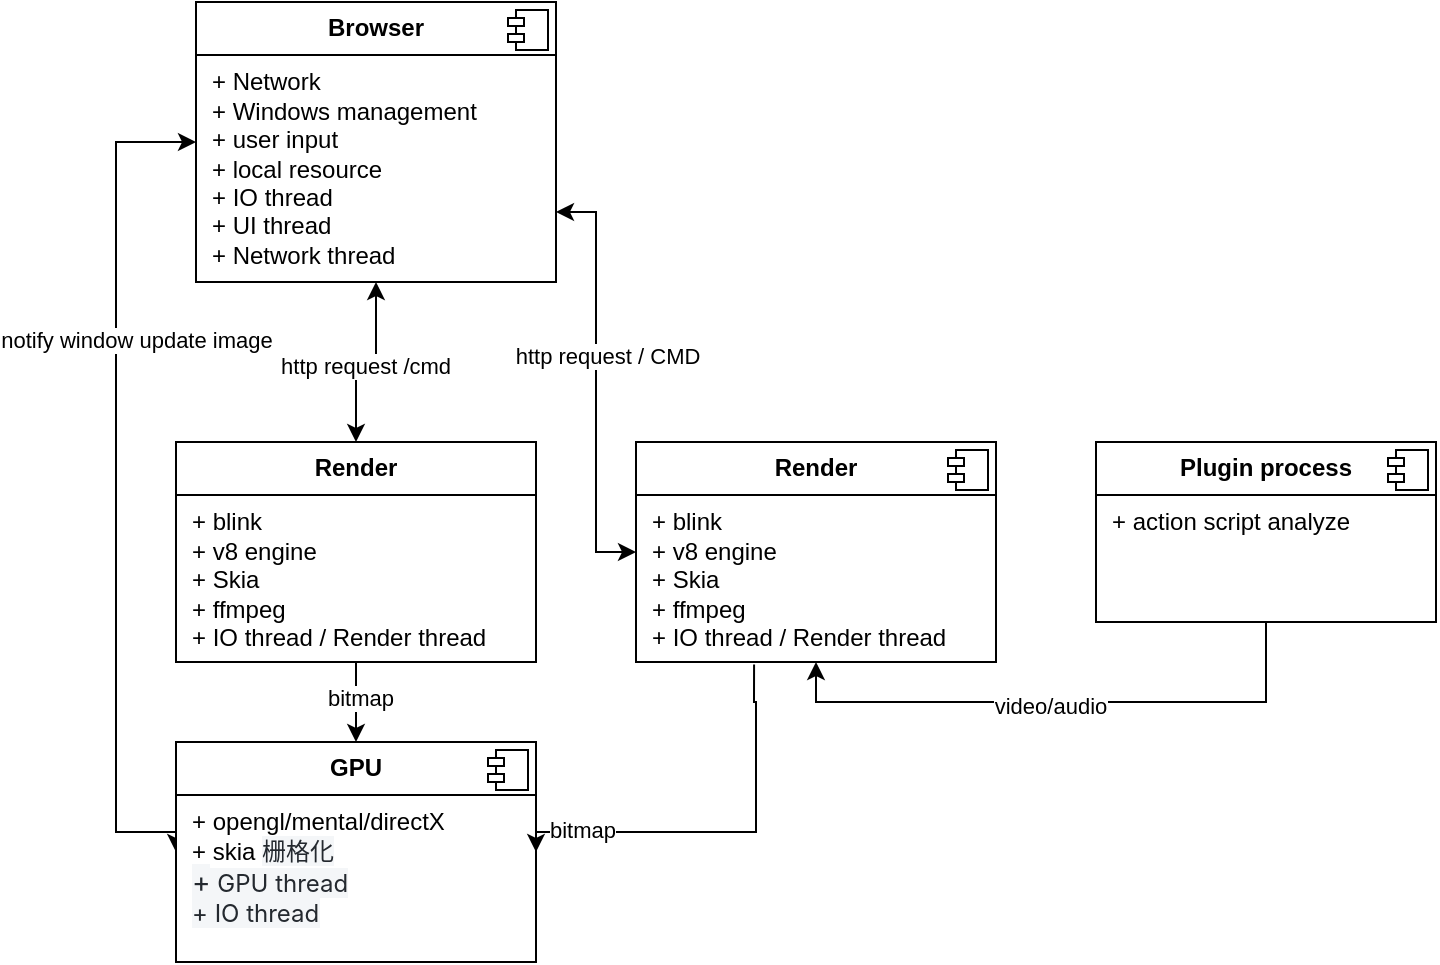 <mxfile version="24.9.1">
  <diagram name="第 1 页" id="ZOKv0q8nui8k0s3f1DoF">
    <mxGraphModel dx="1026" dy="1735" grid="1" gridSize="10" guides="1" tooltips="1" connect="1" arrows="1" fold="1" page="1" pageScale="1" pageWidth="827" pageHeight="1169" math="0" shadow="0">
      <root>
        <mxCell id="0" />
        <mxCell id="1" parent="0" />
        <mxCell id="kjzc6ONVyExZSv5m1NrL-19" value="" style="edgeStyle=orthogonalEdgeStyle;rounded=0;orthogonalLoop=1;jettySize=auto;html=1;startArrow=classic;startFill=1;" edge="1" parent="1" source="kjzc6ONVyExZSv5m1NrL-2" target="kjzc6ONVyExZSv5m1NrL-8">
          <mxGeometry relative="1" as="geometry" />
        </mxCell>
        <mxCell id="kjzc6ONVyExZSv5m1NrL-21" value="&amp;nbsp;http request /cmd" style="edgeLabel;html=1;align=center;verticalAlign=middle;resizable=0;points=[];" vertex="1" connectable="0" parent="kjzc6ONVyExZSv5m1NrL-19">
          <mxGeometry x="-0.057" y="-2" relative="1" as="geometry">
            <mxPoint as="offset" />
          </mxGeometry>
        </mxCell>
        <mxCell id="kjzc6ONVyExZSv5m1NrL-23" value="" style="edgeStyle=orthogonalEdgeStyle;rounded=0;orthogonalLoop=1;jettySize=auto;html=1;" edge="1" parent="1" source="kjzc6ONVyExZSv5m1NrL-2" target="kjzc6ONVyExZSv5m1NrL-4">
          <mxGeometry relative="1" as="geometry" />
        </mxCell>
        <mxCell id="kjzc6ONVyExZSv5m1NrL-26" value="bitmap" style="edgeLabel;html=1;align=center;verticalAlign=middle;resizable=0;points=[];" vertex="1" connectable="0" parent="kjzc6ONVyExZSv5m1NrL-23">
          <mxGeometry x="-0.133" y="2" relative="1" as="geometry">
            <mxPoint as="offset" />
          </mxGeometry>
        </mxCell>
        <mxCell id="kjzc6ONVyExZSv5m1NrL-2" value="&lt;p style=&quot;margin:0px;margin-top:6px;text-align:center;&quot;&gt;&lt;b&gt;Render&lt;/b&gt;&lt;/p&gt;&lt;hr size=&quot;1&quot; style=&quot;border-style:solid;&quot;&gt;&lt;p style=&quot;margin:0px;margin-left:8px;&quot;&gt;+ blink&lt;br&gt;+ v8 engine&lt;/p&gt;&lt;p style=&quot;margin:0px;margin-left:8px;&quot;&gt;+ Skia&lt;/p&gt;&lt;p style=&quot;margin:0px;margin-left:8px;&quot;&gt;+ ffmpeg&lt;/p&gt;&lt;p style=&quot;margin:0px;margin-left:8px;&quot;&gt;+ IO thread / Render thread&lt;/p&gt;" style="align=left;overflow=fill;html=1;dropTarget=0;whiteSpace=wrap;" vertex="1" parent="1">
          <mxGeometry x="130" y="180" width="180" height="110" as="geometry" />
        </mxCell>
        <mxCell id="kjzc6ONVyExZSv5m1NrL-17" style="edgeStyle=orthogonalEdgeStyle;rounded=0;orthogonalLoop=1;jettySize=auto;html=1;entryX=0;entryY=0.5;entryDx=0;entryDy=0;exitX=0;exitY=0.5;exitDx=0;exitDy=0;startArrow=classic;startFill=1;" edge="1" parent="1" source="kjzc6ONVyExZSv5m1NrL-4" target="kjzc6ONVyExZSv5m1NrL-8">
          <mxGeometry relative="1" as="geometry">
            <mxPoint x="80" y="130" as="targetPoint" />
            <Array as="points">
              <mxPoint x="100" y="375" />
              <mxPoint x="100" y="30" />
            </Array>
          </mxGeometry>
        </mxCell>
        <mxCell id="kjzc6ONVyExZSv5m1NrL-18" value="notify window update image" style="edgeLabel;html=1;align=center;verticalAlign=middle;resizable=0;points=[];" vertex="1" connectable="0" parent="kjzc6ONVyExZSv5m1NrL-17">
          <mxGeometry x="-0.206" y="1" relative="1" as="geometry">
            <mxPoint x="11" y="-118" as="offset" />
          </mxGeometry>
        </mxCell>
        <mxCell id="kjzc6ONVyExZSv5m1NrL-4" value="&lt;p style=&quot;margin:0px;margin-top:6px;text-align:center;&quot;&gt;&lt;b&gt;GPU&lt;/b&gt;&lt;/p&gt;&lt;hr size=&quot;1&quot; style=&quot;border-style:solid;&quot;&gt;&lt;p style=&quot;margin:0px;margin-left:8px;&quot;&gt;+ opengl/mental/directX&lt;br&gt;+ skia&lt;font&gt;&amp;nbsp;&lt;span style=&quot;background-color: rgb(244, 246, 248); color: rgb(36, 41, 47); font-family: -apple-system, &amp;quot;system-ui&amp;quot;, &amp;quot;Segoe UI&amp;quot;, &amp;quot;Noto Sans&amp;quot;, Helvetica, Arial, sans-serif, &amp;quot;Apple Color Emoji&amp;quot;, &amp;quot;Segoe UI Emoji&amp;quot;; white-space-collapse: preserve;&quot;&gt;栅格化&lt;/span&gt;&lt;/font&gt;&lt;/p&gt;&lt;p style=&quot;margin:0px;margin-left:8px;&quot;&gt;&lt;span style=&quot;background-color: rgb(244, 246, 248); color: rgb(36, 41, 47); font-family: -apple-system, &amp;quot;system-ui&amp;quot;, &amp;quot;Segoe UI&amp;quot;, &amp;quot;Noto Sans&amp;quot;, Helvetica, Arial, sans-serif, &amp;quot;Apple Color Emoji&amp;quot;, &amp;quot;Segoe UI Emoji&amp;quot;; font-size: 14px; white-space-collapse: preserve;&quot;&gt;+&lt;/span&gt;&lt;span style=&quot;background-color: rgb(244, 246, 248); color: rgb(36, 41, 47); font-family: -apple-system, &amp;quot;system-ui&amp;quot;, &amp;quot;Segoe UI&amp;quot;, &amp;quot;Noto Sans&amp;quot;, Helvetica, Arial, sans-serif, &amp;quot;Apple Color Emoji&amp;quot;, &amp;quot;Segoe UI Emoji&amp;quot;; white-space-collapse: preserve;&quot;&gt;&lt;font&gt; GPU thread&lt;/font&gt;&lt;/span&gt;&lt;/p&gt;&lt;p style=&quot;margin:0px;margin-left:8px;&quot;&gt;&lt;span style=&quot;background-color: rgb(244, 246, 248); color: rgb(36, 41, 47); font-family: -apple-system, &amp;quot;system-ui&amp;quot;, &amp;quot;Segoe UI&amp;quot;, &amp;quot;Noto Sans&amp;quot;, Helvetica, Arial, sans-serif, &amp;quot;Apple Color Emoji&amp;quot;, &amp;quot;Segoe UI Emoji&amp;quot;; white-space-collapse: preserve;&quot;&gt;&lt;font&gt;+ IO thread&lt;/font&gt;&lt;/span&gt;&lt;/p&gt;" style="align=left;overflow=fill;html=1;dropTarget=0;whiteSpace=wrap;" vertex="1" parent="1">
          <mxGeometry x="130" y="330" width="180" height="110" as="geometry" />
        </mxCell>
        <mxCell id="kjzc6ONVyExZSv5m1NrL-5" value="" style="shape=component;jettyWidth=8;jettyHeight=4;" vertex="1" parent="kjzc6ONVyExZSv5m1NrL-4">
          <mxGeometry x="1" width="20" height="20" relative="1" as="geometry">
            <mxPoint x="-24" y="4" as="offset" />
          </mxGeometry>
        </mxCell>
        <mxCell id="kjzc6ONVyExZSv5m1NrL-20" style="edgeStyle=orthogonalEdgeStyle;rounded=0;orthogonalLoop=1;jettySize=auto;html=1;entryX=1;entryY=0.75;entryDx=0;entryDy=0;startArrow=classic;startFill=1;" edge="1" parent="1" source="kjzc6ONVyExZSv5m1NrL-6" target="kjzc6ONVyExZSv5m1NrL-8">
          <mxGeometry relative="1" as="geometry" />
        </mxCell>
        <mxCell id="kjzc6ONVyExZSv5m1NrL-22" value="&amp;nbsp;http request / CMD" style="edgeLabel;html=1;align=center;verticalAlign=middle;resizable=0;points=[];" vertex="1" connectable="0" parent="kjzc6ONVyExZSv5m1NrL-20">
          <mxGeometry x="0.122" y="-4" relative="1" as="geometry">
            <mxPoint as="offset" />
          </mxGeometry>
        </mxCell>
        <mxCell id="kjzc6ONVyExZSv5m1NrL-24" value="" style="edgeStyle=orthogonalEdgeStyle;rounded=0;orthogonalLoop=1;jettySize=auto;html=1;entryX=1;entryY=0.5;entryDx=0;entryDy=0;exitX=0.328;exitY=1.011;exitDx=0;exitDy=0;exitPerimeter=0;" edge="1" parent="1" source="kjzc6ONVyExZSv5m1NrL-6" target="kjzc6ONVyExZSv5m1NrL-4">
          <mxGeometry relative="1" as="geometry">
            <mxPoint x="420" y="310" as="sourcePoint" />
            <mxPoint x="340" y="350" as="targetPoint" />
            <Array as="points">
              <mxPoint x="419" y="310" />
              <mxPoint x="420" y="310" />
              <mxPoint x="420" y="375" />
            </Array>
          </mxGeometry>
        </mxCell>
        <mxCell id="kjzc6ONVyExZSv5m1NrL-25" value="bitmap" style="edgeLabel;html=1;align=center;verticalAlign=middle;resizable=0;points=[];" vertex="1" connectable="0" parent="kjzc6ONVyExZSv5m1NrL-24">
          <mxGeometry x="0.684" y="-1" relative="1" as="geometry">
            <mxPoint as="offset" />
          </mxGeometry>
        </mxCell>
        <mxCell id="kjzc6ONVyExZSv5m1NrL-6" value="&lt;p style=&quot;margin:0px;margin-top:6px;text-align:center;&quot;&gt;&lt;b&gt;Render&lt;/b&gt;&lt;/p&gt;&lt;hr size=&quot;1&quot; style=&quot;border-style:solid;&quot;&gt;&lt;p style=&quot;margin:0px;margin-left:8px;&quot;&gt;+ blink&lt;br&gt;+ v8 engine&lt;/p&gt;&lt;p style=&quot;margin:0px;margin-left:8px;&quot;&gt;+ Skia&lt;/p&gt;&lt;p style=&quot;margin:0px;margin-left:8px;&quot;&gt;+ ffmpeg&lt;/p&gt;&lt;p style=&quot;margin:0px;margin-left:8px;&quot;&gt;+ IO thread /&amp;nbsp;&lt;span style=&quot;background-color: initial;&quot;&gt;Render thread&lt;/span&gt;&lt;/p&gt;" style="align=left;overflow=fill;html=1;dropTarget=0;whiteSpace=wrap;" vertex="1" parent="1">
          <mxGeometry x="360" y="180" width="180" height="110" as="geometry" />
        </mxCell>
        <mxCell id="kjzc6ONVyExZSv5m1NrL-7" value="" style="shape=component;jettyWidth=8;jettyHeight=4;" vertex="1" parent="kjzc6ONVyExZSv5m1NrL-6">
          <mxGeometry x="1" width="20" height="20" relative="1" as="geometry">
            <mxPoint x="-24" y="4" as="offset" />
          </mxGeometry>
        </mxCell>
        <mxCell id="kjzc6ONVyExZSv5m1NrL-8" value="&lt;p style=&quot;margin:0px;margin-top:6px;text-align:center;&quot;&gt;&lt;b&gt;Browser&lt;/b&gt;&lt;/p&gt;&lt;hr size=&quot;1&quot; style=&quot;border-style:solid;&quot;&gt;&lt;p style=&quot;margin:0px;margin-left:8px;&quot;&gt;+ Network&lt;br&gt;+ Windows management&lt;/p&gt;&lt;p style=&quot;margin:0px;margin-left:8px;&quot;&gt;+ user input&lt;/p&gt;&lt;p style=&quot;margin:0px;margin-left:8px;&quot;&gt;+ local resource&lt;/p&gt;&lt;p style=&quot;margin:0px;margin-left:8px;&quot;&gt;+ IO thread&amp;nbsp;&lt;/p&gt;&lt;p style=&quot;margin:0px;margin-left:8px;&quot;&gt;+ UI thread&lt;/p&gt;&lt;p style=&quot;margin:0px;margin-left:8px;&quot;&gt;+ Network thread&lt;/p&gt;&lt;p style=&quot;margin:0px;margin-left:8px;&quot;&gt;&lt;br&gt;&lt;/p&gt;" style="align=left;overflow=fill;html=1;dropTarget=0;whiteSpace=wrap;" vertex="1" parent="1">
          <mxGeometry x="140" y="-40" width="180" height="140" as="geometry" />
        </mxCell>
        <mxCell id="kjzc6ONVyExZSv5m1NrL-9" value="" style="shape=component;jettyWidth=8;jettyHeight=4;" vertex="1" parent="kjzc6ONVyExZSv5m1NrL-8">
          <mxGeometry x="1" width="20" height="20" relative="1" as="geometry">
            <mxPoint x="-24" y="4" as="offset" />
          </mxGeometry>
        </mxCell>
        <mxCell id="kjzc6ONVyExZSv5m1NrL-15" style="edgeStyle=orthogonalEdgeStyle;rounded=0;orthogonalLoop=1;jettySize=auto;html=1;exitX=0.5;exitY=1;exitDx=0;exitDy=0;entryX=0.5;entryY=1;entryDx=0;entryDy=0;" edge="1" parent="1" source="kjzc6ONVyExZSv5m1NrL-12" target="kjzc6ONVyExZSv5m1NrL-6">
          <mxGeometry relative="1" as="geometry" />
        </mxCell>
        <mxCell id="kjzc6ONVyExZSv5m1NrL-16" value="video/audio" style="edgeLabel;html=1;align=center;verticalAlign=middle;resizable=0;points=[];" vertex="1" connectable="0" parent="kjzc6ONVyExZSv5m1NrL-15">
          <mxGeometry x="-0.292" y="2" relative="1" as="geometry">
            <mxPoint x="-47" as="offset" />
          </mxGeometry>
        </mxCell>
        <mxCell id="kjzc6ONVyExZSv5m1NrL-12" value="&lt;p style=&quot;margin:0px;margin-top:6px;text-align:center;&quot;&gt;&lt;b&gt;Plugin process&lt;/b&gt;&lt;/p&gt;&lt;hr size=&quot;1&quot; style=&quot;border-style:solid;&quot;&gt;&lt;p style=&quot;margin:0px;margin-left:8px;&quot;&gt;+ action script analyze&lt;/p&gt;" style="align=left;overflow=fill;html=1;dropTarget=0;whiteSpace=wrap;" vertex="1" parent="1">
          <mxGeometry x="590" y="180" width="170" height="90" as="geometry" />
        </mxCell>
        <mxCell id="kjzc6ONVyExZSv5m1NrL-13" value="" style="shape=component;jettyWidth=8;jettyHeight=4;" vertex="1" parent="kjzc6ONVyExZSv5m1NrL-12">
          <mxGeometry x="1" width="20" height="20" relative="1" as="geometry">
            <mxPoint x="-24" y="4" as="offset" />
          </mxGeometry>
        </mxCell>
      </root>
    </mxGraphModel>
  </diagram>
</mxfile>
